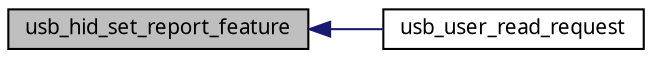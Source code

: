 digraph G
{
  edge [fontname="FreeSans.ttf",fontsize=10,labelfontname="FreeSans.ttf",labelfontsize=10];
  node [fontname="FreeSans.ttf",fontsize=10,shape=record];
  rankdir=LR;
  Node1 [label="usb_hid_set_report_feature",height=0.2,width=0.4,color="black", fillcolor="grey75", style="filled" fontcolor="black"];
  Node1 -> Node2 [dir=back,color="midnightblue",fontsize=10,style="solid",fontname="FreeSans.ttf"];
  Node2 [label="usb_user_read_request",height=0.2,width=0.4,color="black", fillcolor="white", style="filled",URL="$a00046.html#891686bffe085d03e8655ab90655a113",tooltip="This function checks the specific request and if known then processes it"];
}
